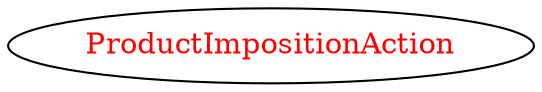 digraph dependencyGraph {
 concentrate=true;
 ranksep="2.0";
 rankdir="LR"; 
 splines="ortho";
"ProductImpositionAction" [fontcolor="red"];
}